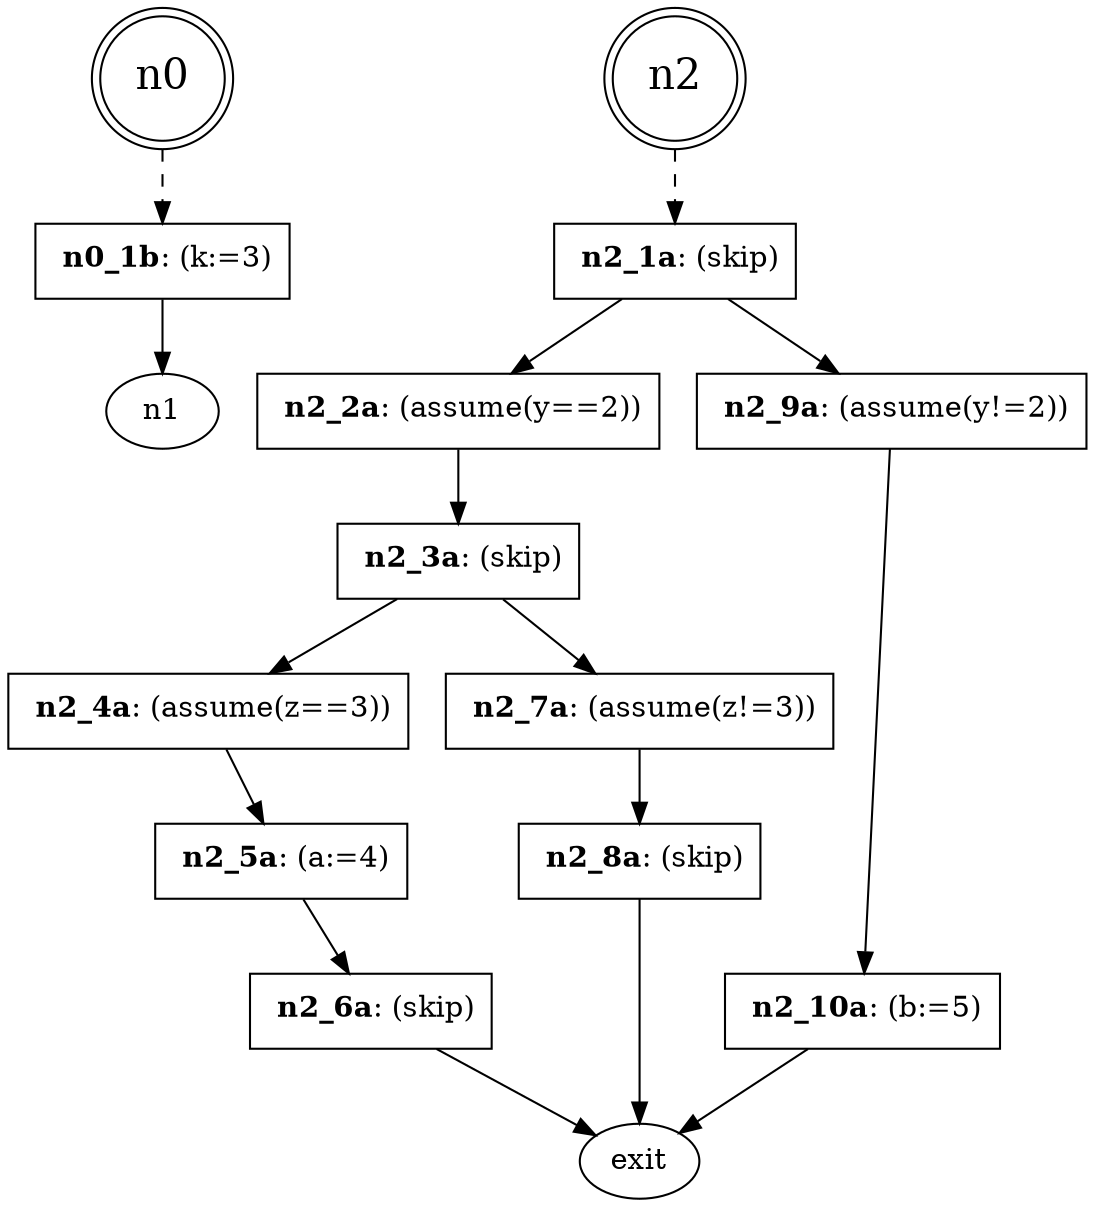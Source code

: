 digraph product {
n0 [fontsize=20, shape=doublecircle]
n0 -> n0_1b[style="dashed"];
n0_1b [label=< <B>n0_1b</B>: (k:=3)>, shape=box]
n0_1b -> n1
n2 [fontsize=20, shape=doublecircle]
n2 -> n2_1a[style="dashed"];
n2_10a [label=< <B>n2_10a</B>: (b:=5)>, shape=box]
n2_10a -> exit
n2_1a [label=< <B>n2_1a</B>: (skip)>, shape=box]
n2_1a -> n2_2a
n2_1a -> n2_9a
n2_2a [label=< <B>n2_2a</B>: (assume(y==2))>, shape=box]
n2_2a -> n2_3a
n2_3a [label=< <B>n2_3a</B>: (skip)>, shape=box]
n2_3a -> n2_4a
n2_3a -> n2_7a
n2_4a [label=< <B>n2_4a</B>: (assume(z==3))>, shape=box]
n2_4a -> n2_5a
n2_5a [label=< <B>n2_5a</B>: (a:=4)>, shape=box]
n2_5a -> n2_6a
n2_6a [label=< <B>n2_6a</B>: (skip)>, shape=box]
n2_6a -> exit
n2_7a [label=< <B>n2_7a</B>: (assume(z!=3))>, shape=box]
n2_7a -> n2_8a
n2_8a [label=< <B>n2_8a</B>: (skip)>, shape=box]
n2_8a -> exit
n2_9a [label=< <B>n2_9a</B>: (assume(y!=2))>, shape=box]
n2_9a -> n2_10a
}
